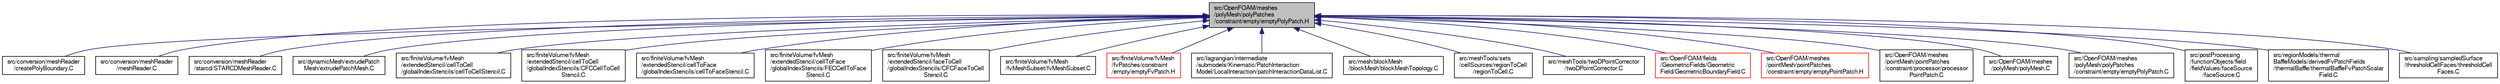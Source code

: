 digraph "src/OpenFOAM/meshes/polyMesh/polyPatches/constraint/empty/emptyPolyPatch.H"
{
  bgcolor="transparent";
  edge [fontname="FreeSans",fontsize="10",labelfontname="FreeSans",labelfontsize="10"];
  node [fontname="FreeSans",fontsize="10",shape=record];
  Node152 [label="src/OpenFOAM/meshes\l/polyMesh/polyPatches\l/constraint/empty/emptyPolyPatch.H",height=0.2,width=0.4,color="black", fillcolor="grey75", style="filled", fontcolor="black"];
  Node152 -> Node153 [dir="back",color="midnightblue",fontsize="10",style="solid",fontname="FreeSans"];
  Node153 [label="src/conversion/meshReader\l/createPolyBoundary.C",height=0.2,width=0.4,color="black",URL="$a39221.html",tooltip="boundary faces "];
  Node152 -> Node154 [dir="back",color="midnightblue",fontsize="10",style="solid",fontname="FreeSans"];
  Node154 [label="src/conversion/meshReader\l/meshReader.C",height=0.2,width=0.4,color="black",URL="$a00191.html"];
  Node152 -> Node155 [dir="back",color="midnightblue",fontsize="10",style="solid",fontname="FreeSans"];
  Node155 [label="src/conversion/meshReader\l/starcd/STARCDMeshReader.C",height=0.2,width=0.4,color="black",URL="$a00200.html"];
  Node152 -> Node156 [dir="back",color="midnightblue",fontsize="10",style="solid",fontname="FreeSans"];
  Node156 [label="src/dynamicMesh/extrudePatch\lMesh/extrudePatchMesh.C",height=0.2,width=0.4,color="black",URL="$a00401.html"];
  Node152 -> Node157 [dir="back",color="midnightblue",fontsize="10",style="solid",fontname="FreeSans"];
  Node157 [label="src/finiteVolume/fvMesh\l/extendedStencil/cellToCell\l/globalIndexStencils/cellToCellStencil.C",height=0.2,width=0.4,color="black",URL="$a03347.html"];
  Node152 -> Node158 [dir="back",color="midnightblue",fontsize="10",style="solid",fontname="FreeSans"];
  Node158 [label="src/finiteVolume/fvMesh\l/extendedStencil/cellToCell\l/globalIndexStencils/CFCCellToCell\lStencil.C",height=0.2,width=0.4,color="black",URL="$a03353.html"];
  Node152 -> Node159 [dir="back",color="midnightblue",fontsize="10",style="solid",fontname="FreeSans"];
  Node159 [label="src/finiteVolume/fvMesh\l/extendedStencil/cellToFace\l/globalIndexStencils/cellToFaceStencil.C",height=0.2,width=0.4,color="black",URL="$a03413.html"];
  Node152 -> Node160 [dir="back",color="midnightblue",fontsize="10",style="solid",fontname="FreeSans"];
  Node160 [label="src/finiteVolume/fvMesh\l/extendedStencil/cellToFace\l/globalIndexStencils/FECCellToFace\lStencil.C",height=0.2,width=0.4,color="black",URL="$a03431.html"];
  Node152 -> Node161 [dir="back",color="midnightblue",fontsize="10",style="solid",fontname="FreeSans"];
  Node161 [label="src/finiteVolume/fvMesh\l/extendedStencil/faceToCell\l/globalIndexStencils/CFCFaceToCell\lStencil.C",height=0.2,width=0.4,color="black",URL="$a03506.html"];
  Node152 -> Node162 [dir="back",color="midnightblue",fontsize="10",style="solid",fontname="FreeSans"];
  Node162 [label="src/finiteVolume/fvMesh\l/fvMeshSubset/fvMeshSubset.C",height=0.2,width=0.4,color="black",URL="$a03560.html",tooltip="Post-processing mesh subset tool. Given the original mesh and the list of selected cells..."];
  Node152 -> Node163 [dir="back",color="midnightblue",fontsize="10",style="solid",fontname="FreeSans"];
  Node163 [label="src/finiteVolume/fvMesh\l/fvPatches/constraint\l/empty/emptyFvPatch.H",height=0.2,width=0.4,color="red",URL="$a03608.html"];
  Node152 -> Node182 [dir="back",color="midnightblue",fontsize="10",style="solid",fontname="FreeSans"];
  Node182 [label="src/lagrangian/intermediate\l/submodels/Kinematic/PatchInteraction\lModel/LocalInteraction/patchInteractionDataList.C",height=0.2,width=0.4,color="black",URL="$a05936.html"];
  Node152 -> Node183 [dir="back",color="midnightblue",fontsize="10",style="solid",fontname="FreeSans"];
  Node183 [label="src/mesh/blockMesh\l/blockMesh/blockMeshTopology.C",height=0.2,width=0.4,color="black",URL="$a07016.html"];
  Node152 -> Node184 [dir="back",color="midnightblue",fontsize="10",style="solid",fontname="FreeSans"];
  Node184 [label="src/meshTools/sets\l/cellSources/regionToCell\l/regionToCell.C",height=0.2,width=0.4,color="black",URL="$a07922.html"];
  Node152 -> Node185 [dir="back",color="midnightblue",fontsize="10",style="solid",fontname="FreeSans"];
  Node185 [label="src/meshTools/twoDPointCorrector\l/twoDPointCorrector.C",height=0.2,width=0.4,color="black",URL="$a08267.html"];
  Node152 -> Node186 [dir="back",color="midnightblue",fontsize="10",style="solid",fontname="FreeSans"];
  Node186 [label="src/OpenFOAM/fields\l/GeometricFields/Geometric\lField/GeometricBoundaryField.C",height=0.2,width=0.4,color="red",URL="$a09803.html"];
  Node152 -> Node188 [dir="back",color="midnightblue",fontsize="10",style="solid",fontname="FreeSans"];
  Node188 [label="src/OpenFOAM/meshes\l/pointMesh/pointPatches\l/constraint/empty/emptyPointPatch.H",height=0.2,width=0.4,color="red",URL="$a11450.html"];
  Node152 -> Node195 [dir="back",color="midnightblue",fontsize="10",style="solid",fontname="FreeSans"];
  Node195 [label="src/OpenFOAM/meshes\l/pointMesh/pointPatches\l/constraint/processor/processor\lPointPatch.C",height=0.2,width=0.4,color="black",URL="$a11459.html"];
  Node152 -> Node196 [dir="back",color="midnightblue",fontsize="10",style="solid",fontname="FreeSans"];
  Node196 [label="src/OpenFOAM/meshes\l/polyMesh/polyMesh.C",height=0.2,width=0.4,color="black",URL="$a11627.html"];
  Node152 -> Node197 [dir="back",color="midnightblue",fontsize="10",style="solid",fontname="FreeSans"];
  Node197 [label="src/OpenFOAM/meshes\l/polyMesh/polyPatches\l/constraint/empty/emptyPolyPatch.C",height=0.2,width=0.4,color="black",URL="$a11696.html"];
  Node152 -> Node198 [dir="back",color="midnightblue",fontsize="10",style="solid",fontname="FreeSans"];
  Node198 [label="src/postProcessing\l/functionObjects/field\l/fieldValues/faceSource\l/faceSource.C",height=0.2,width=0.4,color="black",URL="$a13289.html"];
  Node152 -> Node199 [dir="back",color="midnightblue",fontsize="10",style="solid",fontname="FreeSans"];
  Node199 [label="src/regionModels/thermal\lBaffleModels/derivedFvPatchFields\l/thermalBaffle/thermalBaffleFvPatchScalar\lField.C",height=0.2,width=0.4,color="black",URL="$a14417.html"];
  Node152 -> Node200 [dir="back",color="midnightblue",fontsize="10",style="solid",fontname="FreeSans"];
  Node200 [label="src/sampling/sampledSurface\l/thresholdCellFaces/thresholdCell\lFaces.C",height=0.2,width=0.4,color="black",URL="$a14822.html"];
}
